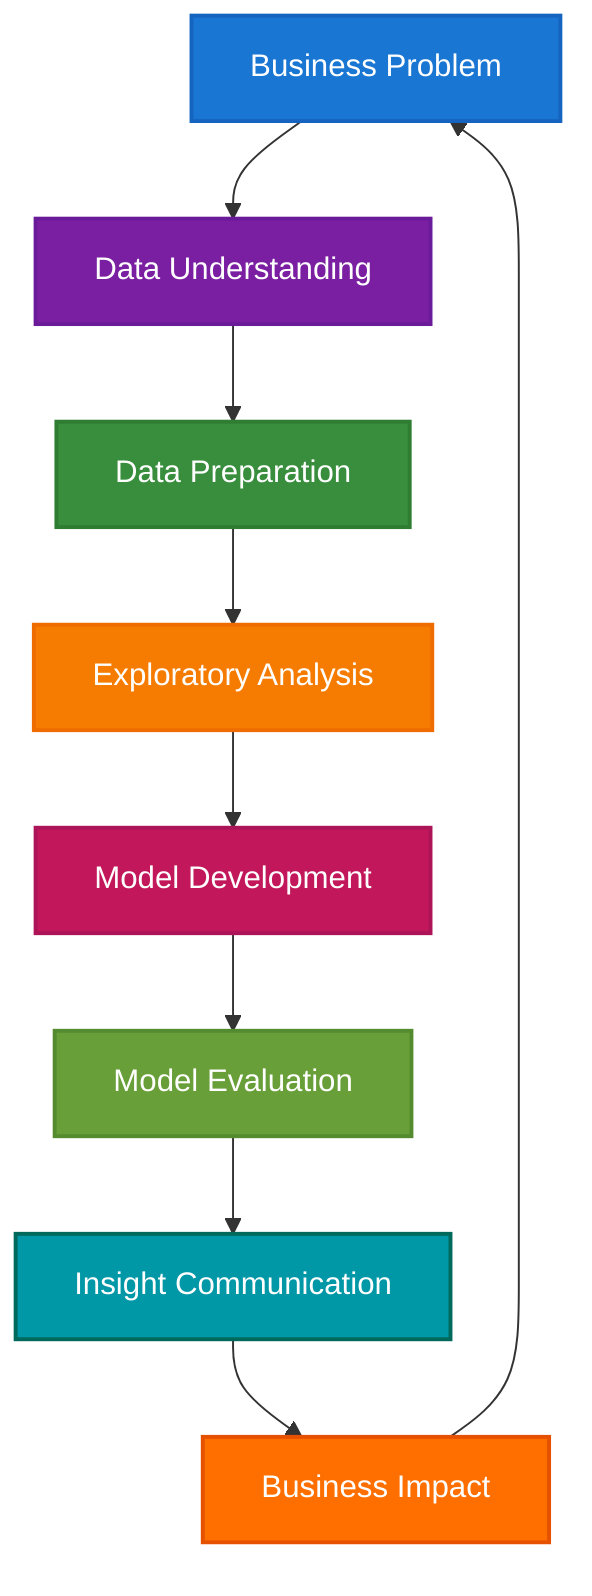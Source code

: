 flowchart TD
    A[Business Problem] --> B[Data Understanding]
    B --> C[Data Preparation]
    C --> D[Exploratory Analysis]
    D --> E[Model Development]
    E --> F[Model Evaluation]
    F --> G[Insight Communication]
    G --> H[Business Impact]
    H --> A
    
    style A fill:#1976d2,stroke:#1565c0,stroke-width:2px,color:#ffffff
    style B fill:#7b1fa2,stroke:#6a1b9a,stroke-width:2px,color:#ffffff
    style C fill:#388e3c,stroke:#2e7d32,stroke-width:2px,color:#ffffff
    style D fill:#f57c00,stroke:#ef6c00,stroke-width:2px,color:#ffffff
    style E fill:#c2185b,stroke:#ad1457,stroke-width:2px,color:#ffffff
    style F fill:#689f38,stroke:#558b2f,stroke-width:2px,color:#ffffff
    style G fill:#0097a7,stroke:#00695c,stroke-width:2px,color:#ffffff
    style H fill:#ff6f00,stroke:#e65100,stroke-width:2px,color:#ffffff